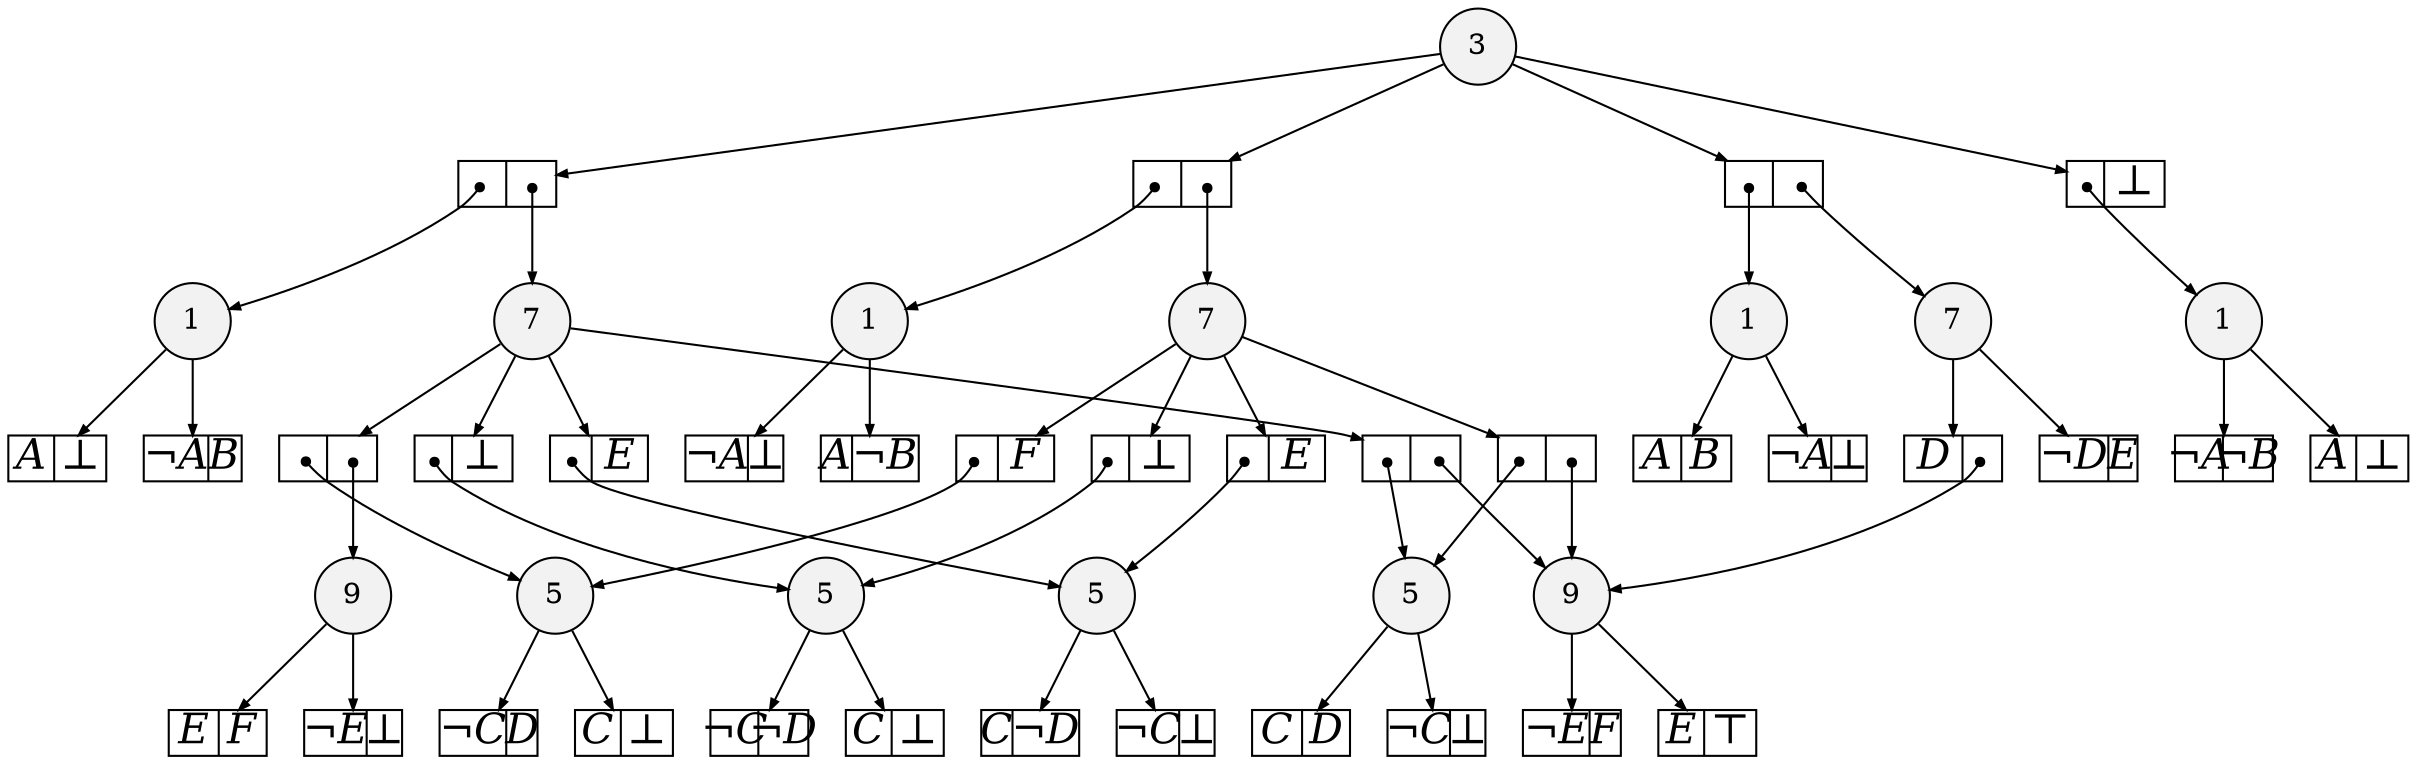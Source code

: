 
digraph sdd {

overlap=false

{rank=same; n25 n17 }
{rank=same; n26 n23 n21 }
{rank=same; n19 n16 n18 n20 }
{rank=same; n28 }
{rank=same; n24 n22 n15 n27 }

n25 [label= "9",style=filled,fillcolor=gray95,shape=circle,height=.25,width=.25]; 
n25e0
      [label= "<L>E|<R>F",
      shape=record,
      fontsize=20,
      fontname="Times-Italic",
      fillcolor=white,
      style=filled,
      fixedsize=true,
      height=.30, 
      width=.65];

n25->n25e0 [arrowsize=.50];
n25e1
      [label= "<L>&not;E|<R>&#8869;",
      shape=record,
      fontsize=20,
      fontname="Times-Italic",
      fillcolor=white,
      style=filled,
      fixedsize=true,
      height=.30, 
      width=.65];

n25->n25e1 [arrowsize=.50];
n17 [label= "9",style=filled,fillcolor=gray95,shape=circle,height=.25,width=.25]; 
n17e0
      [label= "<L>&not;E|<R>F",
      shape=record,
      fontsize=20,
      fontname="Times-Italic",
      fillcolor=white,
      style=filled,
      fixedsize=true,
      height=.30, 
      width=.65];

n17->n17e0 [arrowsize=.50];
n17e1
      [label= "<L>E|<R>&#8868;",
      shape=record,
      fontsize=20,
      fontname="Times-Italic",
      fillcolor=white,
      style=filled,
      fixedsize=true,
      height=.30, 
      width=.65];

n17->n17e1 [arrowsize=.50];
n26 [label= "7",style=filled,fillcolor=gray95,shape=circle,height=.25,width=.25]; 
n26e0
      [label= "<L>|<R>",
      shape=record,
      fontsize=20,
      fontname="Times-Italic",
      fillcolor=white,
      style=filled,
      fixedsize=true,
      height=.30, 
      width=.65];

n26->n26e0 [arrowsize=.50];
n26e0:L:c->n19 [arrowsize=.50,tailclip=false,arrowtail=dot,dir=both];
n26e0:R:c->n25 [arrowsize=.50,tailclip=false,arrowtail=dot,dir=both];
n26e1
      [label= "<L>|<R>",
      shape=record,
      fontsize=20,
      fontname="Times-Italic",
      fillcolor=white,
      style=filled,
      fixedsize=true,
      height=.30, 
      width=.65];

n26->n26e1 [arrowsize=.50];
n26e1:L:c->n16 [arrowsize=.50,tailclip=false,arrowtail=dot,dir=both];
n26e1:R:c->n17 [arrowsize=.50,tailclip=false,arrowtail=dot,dir=both];
n26e2
      [label= "<L>|<R>E",
      shape=record,
      fontsize=20,
      fontname="Times-Italic",
      fillcolor=white,
      style=filled,
      fixedsize=true,
      height=.30, 
      width=.65];

n26->n26e2 [arrowsize=.50];
n26e2:L:c->n18 [arrowsize=.50,tailclip=false,arrowtail=dot,dir=both];
n26e3
      [label= "<L>|<R>&#8869;",
      shape=record,
      fontsize=20,
      fontname="Times-Italic",
      fillcolor=white,
      style=filled,
      fixedsize=true,
      height=.30, 
      width=.65];

n26->n26e3 [arrowsize=.50];
n26e3:L:c->n20 [arrowsize=.50,tailclip=false,arrowtail=dot,dir=both];
n23 [label= "7",style=filled,fillcolor=gray95,shape=circle,height=.25,width=.25]; 
n23e0
      [label= "<L>|<R>",
      shape=record,
      fontsize=20,
      fontname="Times-Italic",
      fillcolor=white,
      style=filled,
      fixedsize=true,
      height=.30, 
      width=.65];

n23->n23e0 [arrowsize=.50];
n23e0:L:c->n16 [arrowsize=.50,tailclip=false,arrowtail=dot,dir=both];
n23e0:R:c->n17 [arrowsize=.50,tailclip=false,arrowtail=dot,dir=both];
n23e1
      [label= "<L>|<R>F",
      shape=record,
      fontsize=20,
      fontname="Times-Italic",
      fillcolor=white,
      style=filled,
      fixedsize=true,
      height=.30, 
      width=.65];

n23->n23e1 [arrowsize=.50];
n23e1:L:c->n19 [arrowsize=.50,tailclip=false,arrowtail=dot,dir=both];
n23e2
      [label= "<L>|<R>E",
      shape=record,
      fontsize=20,
      fontname="Times-Italic",
      fillcolor=white,
      style=filled,
      fixedsize=true,
      height=.30, 
      width=.65];

n23->n23e2 [arrowsize=.50];
n23e2:L:c->n18 [arrowsize=.50,tailclip=false,arrowtail=dot,dir=both];
n23e3
      [label= "<L>|<R>&#8869;",
      shape=record,
      fontsize=20,
      fontname="Times-Italic",
      fillcolor=white,
      style=filled,
      fixedsize=true,
      height=.30, 
      width=.65];

n23->n23e3 [arrowsize=.50];
n23e3:L:c->n20 [arrowsize=.50,tailclip=false,arrowtail=dot,dir=both];
n21 [label= "7",style=filled,fillcolor=gray95,shape=circle,height=.25,width=.25]; 
n21e0
      [label= "<L>D|<R>",
      shape=record,
      fontsize=20,
      fontname="Times-Italic",
      fillcolor=white,
      style=filled,
      fixedsize=true,
      height=.30, 
      width=.65];

n21->n21e0 [arrowsize=.50];
n21e0:R:c->n17 [arrowsize=.50,tailclip=false,arrowtail=dot,dir=both];
n21e1
      [label= "<L>&not;D|<R>E",
      shape=record,
      fontsize=20,
      fontname="Times-Italic",
      fillcolor=white,
      style=filled,
      fixedsize=true,
      height=.30, 
      width=.65];

n21->n21e1 [arrowsize=.50];
n19 [label= "5",style=filled,fillcolor=gray95,shape=circle,height=.25,width=.25]; 
n19e0
      [label= "<L>&not;C|<R>D",
      shape=record,
      fontsize=20,
      fontname="Times-Italic",
      fillcolor=white,
      style=filled,
      fixedsize=true,
      height=.30, 
      width=.65];

n19->n19e0 [arrowsize=.50];
n19e1
      [label= "<L>C|<R>&#8869;",
      shape=record,
      fontsize=20,
      fontname="Times-Italic",
      fillcolor=white,
      style=filled,
      fixedsize=true,
      height=.30, 
      width=.65];

n19->n19e1 [arrowsize=.50];
n16 [label= "5",style=filled,fillcolor=gray95,shape=circle,height=.25,width=.25]; 
n16e0
      [label= "<L>C|<R>D",
      shape=record,
      fontsize=20,
      fontname="Times-Italic",
      fillcolor=white,
      style=filled,
      fixedsize=true,
      height=.30, 
      width=.65];

n16->n16e0 [arrowsize=.50];
n16e1
      [label= "<L>&not;C|<R>&#8869;",
      shape=record,
      fontsize=20,
      fontname="Times-Italic",
      fillcolor=white,
      style=filled,
      fixedsize=true,
      height=.30, 
      width=.65];

n16->n16e1 [arrowsize=.50];
n18 [label= "5",style=filled,fillcolor=gray95,shape=circle,height=.25,width=.25]; 
n18e0
      [label= "<L>C|<R>&not;D",
      shape=record,
      fontsize=20,
      fontname="Times-Italic",
      fillcolor=white,
      style=filled,
      fixedsize=true,
      height=.30, 
      width=.65];

n18->n18e0 [arrowsize=.50];
n18e1
      [label= "<L>&not;C|<R>&#8869;",
      shape=record,
      fontsize=20,
      fontname="Times-Italic",
      fillcolor=white,
      style=filled,
      fixedsize=true,
      height=.30, 
      width=.65];

n18->n18e1 [arrowsize=.50];
n20 [label= "5",style=filled,fillcolor=gray95,shape=circle,height=.25,width=.25]; 
n20e0
      [label= "<L>&not;C|<R>&not;D",
      shape=record,
      fontsize=20,
      fontname="Times-Italic",
      fillcolor=white,
      style=filled,
      fixedsize=true,
      height=.30, 
      width=.65];

n20->n20e0 [arrowsize=.50];
n20e1
      [label= "<L>C|<R>&#8869;",
      shape=record,
      fontsize=20,
      fontname="Times-Italic",
      fillcolor=white,
      style=filled,
      fixedsize=true,
      height=.30, 
      width=.65];

n20->n20e1 [arrowsize=.50];
n28 [label= "3",style=filled,fillcolor=gray95,shape=circle,height=.25,width=.25]; 
n28e0
      [label= "<L>|<R>",
      shape=record,
      fontsize=20,
      fontname="Times-Italic",
      fillcolor=white,
      style=filled,
      fixedsize=true,
      height=.30, 
      width=.65];

n28->n28e0 [arrowsize=.50];
n28e0:L:c->n24 [arrowsize=.50,tailclip=false,arrowtail=dot,dir=both];
n28e0:R:c->n26 [arrowsize=.50,tailclip=false,arrowtail=dot,dir=both];
n28e1
      [label= "<L>|<R>",
      shape=record,
      fontsize=20,
      fontname="Times-Italic",
      fillcolor=white,
      style=filled,
      fixedsize=true,
      height=.30, 
      width=.65];

n28->n28e1 [arrowsize=.50];
n28e1:L:c->n22 [arrowsize=.50,tailclip=false,arrowtail=dot,dir=both];
n28e1:R:c->n23 [arrowsize=.50,tailclip=false,arrowtail=dot,dir=both];
n28e2
      [label= "<L>|<R>",
      shape=record,
      fontsize=20,
      fontname="Times-Italic",
      fillcolor=white,
      style=filled,
      fixedsize=true,
      height=.30, 
      width=.65];

n28->n28e2 [arrowsize=.50];
n28e2:L:c->n15 [arrowsize=.50,tailclip=false,arrowtail=dot,dir=both];
n28e2:R:c->n21 [arrowsize=.50,tailclip=false,arrowtail=dot,dir=both];
n28e3
      [label= "<L>|<R>&#8869;",
      shape=record,
      fontsize=20,
      fontname="Times-Italic",
      fillcolor=white,
      style=filled,
      fixedsize=true,
      height=.30, 
      width=.65];

n28->n28e3 [arrowsize=.50];
n28e3:L:c->n27 [arrowsize=.50,tailclip=false,arrowtail=dot,dir=both];
n24 [label= "1",style=filled,fillcolor=gray95,shape=circle,height=.25,width=.25]; 
n24e0
      [label= "<L>&not;A|<R>B",
      shape=record,
      fontsize=20,
      fontname="Times-Italic",
      fillcolor=white,
      style=filled,
      fixedsize=true,
      height=.30, 
      width=.65];

n24->n24e0 [arrowsize=.50];
n24e1
      [label= "<L>A|<R>&#8869;",
      shape=record,
      fontsize=20,
      fontname="Times-Italic",
      fillcolor=white,
      style=filled,
      fixedsize=true,
      height=.30, 
      width=.65];

n24->n24e1 [arrowsize=.50];
n22 [label= "1",style=filled,fillcolor=gray95,shape=circle,height=.25,width=.25]; 
n22e0
      [label= "<L>A|<R>&not;B",
      shape=record,
      fontsize=20,
      fontname="Times-Italic",
      fillcolor=white,
      style=filled,
      fixedsize=true,
      height=.30, 
      width=.65];

n22->n22e0 [arrowsize=.50];
n22e1
      [label= "<L>&not;A|<R>&#8869;",
      shape=record,
      fontsize=20,
      fontname="Times-Italic",
      fillcolor=white,
      style=filled,
      fixedsize=true,
      height=.30, 
      width=.65];

n22->n22e1 [arrowsize=.50];
n15 [label= "1",style=filled,fillcolor=gray95,shape=circle,height=.25,width=.25]; 
n15e0
      [label= "<L>A|<R>B",
      shape=record,
      fontsize=20,
      fontname="Times-Italic",
      fillcolor=white,
      style=filled,
      fixedsize=true,
      height=.30, 
      width=.65];

n15->n15e0 [arrowsize=.50];
n15e1
      [label= "<L>&not;A|<R>&#8869;",
      shape=record,
      fontsize=20,
      fontname="Times-Italic",
      fillcolor=white,
      style=filled,
      fixedsize=true,
      height=.30, 
      width=.65];

n15->n15e1 [arrowsize=.50];
n27 [label= "1",style=filled,fillcolor=gray95,shape=circle,height=.25,width=.25]; 
n27e0
      [label= "<L>&not;A|<R>&not;B",
      shape=record,
      fontsize=20,
      fontname="Times-Italic",
      fillcolor=white,
      style=filled,
      fixedsize=true,
      height=.30, 
      width=.65];

n27->n27e0 [arrowsize=.50];
n27e1
      [label= "<L>A|<R>&#8869;",
      shape=record,
      fontsize=20,
      fontname="Times-Italic",
      fillcolor=white,
      style=filled,
      fixedsize=true,
      height=.30, 
      width=.65];

n27->n27e1 [arrowsize=.50];


}